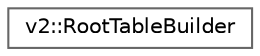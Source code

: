 digraph "Graphical Class Hierarchy"
{
 // LATEX_PDF_SIZE
  bgcolor="transparent";
  edge [fontname=Helvetica,fontsize=10,labelfontname=Helvetica,labelfontsize=10];
  node [fontname=Helvetica,fontsize=10,shape=box,height=0.2,width=0.4];
  rankdir="LR";
  Node0 [id="Node000000",label="v2::RootTableBuilder",height=0.2,width=0.4,color="grey40", fillcolor="white", style="filled",URL="$structv2_1_1RootTableBuilder.html",tooltip=" "];
}
